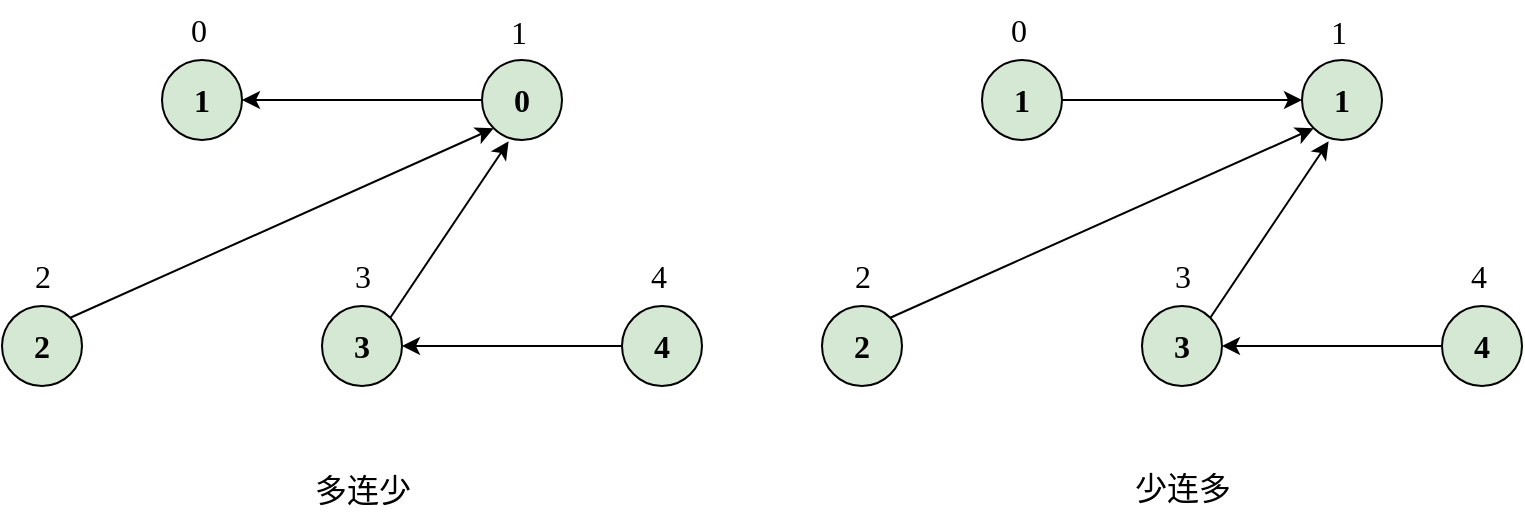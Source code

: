 <mxfile version="21.2.8" type="device">
  <diagram name="Page-1" id="ac0-5Axkzdwwxx8cRdzC">
    <mxGraphModel dx="1538" dy="463" grid="1" gridSize="10" guides="1" tooltips="1" connect="1" arrows="1" fold="1" page="1" pageScale="1" pageWidth="827" pageHeight="1169" math="0" shadow="0">
      <root>
        <mxCell id="0" />
        <mxCell id="1" parent="0" />
        <mxCell id="zn5Z8J5lU8SQC-b0vKBi-1" value="&lt;font face=&quot;Verdana&quot;&gt;&lt;span style=&quot;font-size: 16px;&quot;&gt;&lt;b style=&quot;&quot;&gt;1&lt;/b&gt;&lt;/span&gt;&lt;/font&gt;" style="ellipse;whiteSpace=wrap;html=1;aspect=fixed;fillColor=#d5e8d4;strokeColor=#000000;" parent="1" vertex="1">
          <mxGeometry x="40" y="180" width="40" height="40" as="geometry" />
        </mxCell>
        <mxCell id="bDHwR__0A869CU3IP3uC-1" value="&lt;b&gt;&lt;font style=&quot;font-size: 16px;&quot; face=&quot;Verdana&quot;&gt;1&lt;/font&gt;&lt;/b&gt;" style="ellipse;whiteSpace=wrap;html=1;aspect=fixed;fillColor=#d5e8d4;strokeColor=#000000;" parent="1" vertex="1">
          <mxGeometry x="200" y="180" width="40" height="40" as="geometry" />
        </mxCell>
        <mxCell id="bDHwR__0A869CU3IP3uC-2" value="&lt;b&gt;&lt;font style=&quot;font-size: 16px;&quot; face=&quot;Verdana&quot;&gt;2&lt;/font&gt;&lt;/b&gt;" style="ellipse;whiteSpace=wrap;html=1;aspect=fixed;fillColor=#d5e8d4;strokeColor=#000000;" parent="1" vertex="1">
          <mxGeometry x="-40" y="303" width="40" height="40" as="geometry" />
        </mxCell>
        <mxCell id="bDHwR__0A869CU3IP3uC-3" value="&lt;b&gt;&lt;font style=&quot;font-size: 16px;&quot; face=&quot;Verdana&quot;&gt;3&lt;/font&gt;&lt;/b&gt;" style="ellipse;whiteSpace=wrap;html=1;aspect=fixed;fillColor=#d5e8d4;strokeColor=#000000;" parent="1" vertex="1">
          <mxGeometry x="120" y="303" width="40" height="40" as="geometry" />
        </mxCell>
        <mxCell id="bDHwR__0A869CU3IP3uC-4" value="&lt;b&gt;&lt;font style=&quot;font-size: 16px;&quot; face=&quot;Verdana&quot;&gt;4&lt;/font&gt;&lt;/b&gt;" style="ellipse;whiteSpace=wrap;html=1;aspect=fixed;fillColor=#d5e8d4;strokeColor=#000000;" parent="1" vertex="1">
          <mxGeometry x="270" y="303" width="40" height="40" as="geometry" />
        </mxCell>
        <mxCell id="bDHwR__0A869CU3IP3uC-8" value="&lt;font face=&quot;Verdana&quot; style=&quot;font-size: 16px;&quot;&gt;0&lt;/font&gt;" style="text;html=1;align=center;verticalAlign=middle;resizable=0;points=[];autosize=1;strokeColor=none;fillColor=none;" parent="1" vertex="1">
          <mxGeometry x="43" y="150" width="30" height="30" as="geometry" />
        </mxCell>
        <mxCell id="bDHwR__0A869CU3IP3uC-9" value="&lt;font face=&quot;Verdana&quot; style=&quot;font-size: 16px;&quot;&gt;1&lt;/font&gt;" style="text;html=1;align=center;verticalAlign=middle;resizable=0;points=[];autosize=1;strokeColor=none;fillColor=none;" parent="1" vertex="1">
          <mxGeometry x="203" y="151" width="30" height="30" as="geometry" />
        </mxCell>
        <mxCell id="bDHwR__0A869CU3IP3uC-10" value="&lt;font face=&quot;Verdana&quot; style=&quot;font-size: 16px;&quot;&gt;2&lt;/font&gt;" style="text;html=1;align=center;verticalAlign=middle;resizable=0;points=[];autosize=1;strokeColor=none;fillColor=none;" parent="1" vertex="1">
          <mxGeometry x="-35" y="273" width="30" height="30" as="geometry" />
        </mxCell>
        <mxCell id="bDHwR__0A869CU3IP3uC-11" value="&lt;font face=&quot;Verdana&quot; style=&quot;font-size: 16px;&quot;&gt;3&lt;/font&gt;" style="text;html=1;align=center;verticalAlign=middle;resizable=0;points=[];autosize=1;strokeColor=none;fillColor=none;" parent="1" vertex="1">
          <mxGeometry x="125" y="273" width="30" height="30" as="geometry" />
        </mxCell>
        <mxCell id="bDHwR__0A869CU3IP3uC-12" value="&lt;font face=&quot;Verdana&quot; style=&quot;font-size: 16px;&quot;&gt;4&lt;/font&gt;" style="text;html=1;align=center;verticalAlign=middle;resizable=0;points=[];autosize=1;strokeColor=none;fillColor=none;" parent="1" vertex="1">
          <mxGeometry x="273" y="273" width="30" height="30" as="geometry" />
        </mxCell>
        <mxCell id="UBDp1Sc5ucG-kMtfMw3t-1" value="" style="endArrow=classic;html=1;rounded=0;exitX=1;exitY=0;exitDx=0;exitDy=0;entryX=0;entryY=1;entryDx=0;entryDy=0;" edge="1" parent="1" source="bDHwR__0A869CU3IP3uC-2" target="bDHwR__0A869CU3IP3uC-1">
          <mxGeometry width="50" height="50" relative="1" as="geometry">
            <mxPoint x="200" y="300" as="sourcePoint" />
            <mxPoint x="250" y="250" as="targetPoint" />
          </mxGeometry>
        </mxCell>
        <mxCell id="UBDp1Sc5ucG-kMtfMw3t-2" value="" style="endArrow=classic;html=1;rounded=0;exitX=1;exitY=0;exitDx=0;exitDy=0;entryX=0.333;entryY=1.017;entryDx=0;entryDy=0;entryPerimeter=0;" edge="1" parent="1" source="bDHwR__0A869CU3IP3uC-3" target="bDHwR__0A869CU3IP3uC-1">
          <mxGeometry width="50" height="50" relative="1" as="geometry">
            <mxPoint x="200" y="300" as="sourcePoint" />
            <mxPoint x="250" y="250" as="targetPoint" />
          </mxGeometry>
        </mxCell>
        <mxCell id="UBDp1Sc5ucG-kMtfMw3t-5" value="" style="endArrow=classic;html=1;rounded=0;exitX=1;exitY=0.5;exitDx=0;exitDy=0;entryX=0;entryY=0.5;entryDx=0;entryDy=0;" edge="1" parent="1" source="zn5Z8J5lU8SQC-b0vKBi-1" target="bDHwR__0A869CU3IP3uC-1">
          <mxGeometry width="50" height="50" relative="1" as="geometry">
            <mxPoint x="200" y="300" as="sourcePoint" />
            <mxPoint x="250" y="250" as="targetPoint" />
          </mxGeometry>
        </mxCell>
        <mxCell id="UBDp1Sc5ucG-kMtfMw3t-6" value="&lt;font face=&quot;Verdana&quot;&gt;&lt;span style=&quot;font-size: 16px;&quot;&gt;&lt;b style=&quot;&quot;&gt;1&lt;/b&gt;&lt;/span&gt;&lt;/font&gt;" style="ellipse;whiteSpace=wrap;html=1;aspect=fixed;fillColor=#d5e8d4;strokeColor=#000000;" vertex="1" parent="1">
          <mxGeometry x="-370" y="180" width="40" height="40" as="geometry" />
        </mxCell>
        <mxCell id="UBDp1Sc5ucG-kMtfMw3t-7" value="&lt;b&gt;&lt;font style=&quot;font-size: 16px;&quot; face=&quot;Verdana&quot;&gt;0&lt;/font&gt;&lt;/b&gt;" style="ellipse;whiteSpace=wrap;html=1;aspect=fixed;fillColor=#d5e8d4;strokeColor=#000000;" vertex="1" parent="1">
          <mxGeometry x="-210" y="180" width="40" height="40" as="geometry" />
        </mxCell>
        <mxCell id="UBDp1Sc5ucG-kMtfMw3t-8" value="&lt;b&gt;&lt;font style=&quot;font-size: 16px;&quot; face=&quot;Verdana&quot;&gt;2&lt;/font&gt;&lt;/b&gt;" style="ellipse;whiteSpace=wrap;html=1;aspect=fixed;fillColor=#d5e8d4;strokeColor=#000000;" vertex="1" parent="1">
          <mxGeometry x="-450" y="303" width="40" height="40" as="geometry" />
        </mxCell>
        <mxCell id="UBDp1Sc5ucG-kMtfMw3t-9" value="&lt;b&gt;&lt;font style=&quot;font-size: 16px;&quot; face=&quot;Verdana&quot;&gt;3&lt;/font&gt;&lt;/b&gt;" style="ellipse;whiteSpace=wrap;html=1;aspect=fixed;fillColor=#d5e8d4;strokeColor=#000000;" vertex="1" parent="1">
          <mxGeometry x="-290" y="303" width="40" height="40" as="geometry" />
        </mxCell>
        <mxCell id="UBDp1Sc5ucG-kMtfMw3t-10" value="&lt;b&gt;&lt;font style=&quot;font-size: 16px;&quot; face=&quot;Verdana&quot;&gt;4&lt;/font&gt;&lt;/b&gt;" style="ellipse;whiteSpace=wrap;html=1;aspect=fixed;fillColor=#d5e8d4;strokeColor=#000000;" vertex="1" parent="1">
          <mxGeometry x="-140" y="303" width="40" height="40" as="geometry" />
        </mxCell>
        <mxCell id="UBDp1Sc5ucG-kMtfMw3t-11" value="&lt;font face=&quot;Verdana&quot; style=&quot;font-size: 16px;&quot;&gt;0&lt;/font&gt;" style="text;html=1;align=center;verticalAlign=middle;resizable=0;points=[];autosize=1;strokeColor=none;fillColor=none;" vertex="1" parent="1">
          <mxGeometry x="-367" y="150" width="30" height="30" as="geometry" />
        </mxCell>
        <mxCell id="UBDp1Sc5ucG-kMtfMw3t-12" value="&lt;font face=&quot;Verdana&quot; style=&quot;font-size: 16px;&quot;&gt;1&lt;/font&gt;" style="text;html=1;align=center;verticalAlign=middle;resizable=0;points=[];autosize=1;strokeColor=none;fillColor=none;" vertex="1" parent="1">
          <mxGeometry x="-207" y="151" width="30" height="30" as="geometry" />
        </mxCell>
        <mxCell id="UBDp1Sc5ucG-kMtfMw3t-13" value="&lt;font face=&quot;Verdana&quot; style=&quot;font-size: 16px;&quot;&gt;2&lt;/font&gt;" style="text;html=1;align=center;verticalAlign=middle;resizable=0;points=[];autosize=1;strokeColor=none;fillColor=none;" vertex="1" parent="1">
          <mxGeometry x="-445" y="273" width="30" height="30" as="geometry" />
        </mxCell>
        <mxCell id="UBDp1Sc5ucG-kMtfMw3t-14" value="&lt;font face=&quot;Verdana&quot; style=&quot;font-size: 16px;&quot;&gt;3&lt;/font&gt;" style="text;html=1;align=center;verticalAlign=middle;resizable=0;points=[];autosize=1;strokeColor=none;fillColor=none;" vertex="1" parent="1">
          <mxGeometry x="-285" y="273" width="30" height="30" as="geometry" />
        </mxCell>
        <mxCell id="UBDp1Sc5ucG-kMtfMw3t-15" value="&lt;font face=&quot;Verdana&quot; style=&quot;font-size: 16px;&quot;&gt;4&lt;/font&gt;" style="text;html=1;align=center;verticalAlign=middle;resizable=0;points=[];autosize=1;strokeColor=none;fillColor=none;" vertex="1" parent="1">
          <mxGeometry x="-137" y="273" width="30" height="30" as="geometry" />
        </mxCell>
        <mxCell id="UBDp1Sc5ucG-kMtfMw3t-16" value="" style="endArrow=classic;html=1;rounded=0;exitX=1;exitY=0;exitDx=0;exitDy=0;entryX=0;entryY=1;entryDx=0;entryDy=0;" edge="1" parent="1" source="UBDp1Sc5ucG-kMtfMw3t-8" target="UBDp1Sc5ucG-kMtfMw3t-7">
          <mxGeometry width="50" height="50" relative="1" as="geometry">
            <mxPoint x="-210" y="300" as="sourcePoint" />
            <mxPoint x="-160" y="250" as="targetPoint" />
          </mxGeometry>
        </mxCell>
        <mxCell id="UBDp1Sc5ucG-kMtfMw3t-17" value="" style="endArrow=classic;html=1;rounded=0;exitX=1;exitY=0;exitDx=0;exitDy=0;entryX=0.333;entryY=1.017;entryDx=0;entryDy=0;entryPerimeter=0;" edge="1" parent="1" source="UBDp1Sc5ucG-kMtfMw3t-9" target="UBDp1Sc5ucG-kMtfMw3t-7">
          <mxGeometry width="50" height="50" relative="1" as="geometry">
            <mxPoint x="-210" y="300" as="sourcePoint" />
            <mxPoint x="-160" y="250" as="targetPoint" />
          </mxGeometry>
        </mxCell>
        <mxCell id="UBDp1Sc5ucG-kMtfMw3t-20" value="" style="endArrow=classic;html=1;rounded=0;exitX=0;exitY=0.5;exitDx=0;exitDy=0;entryX=1;entryY=0.5;entryDx=0;entryDy=0;" edge="1" parent="1" source="UBDp1Sc5ucG-kMtfMw3t-10" target="UBDp1Sc5ucG-kMtfMw3t-9">
          <mxGeometry width="50" height="50" relative="1" as="geometry">
            <mxPoint x="-110" y="300" as="sourcePoint" />
            <mxPoint x="-60" y="250" as="targetPoint" />
          </mxGeometry>
        </mxCell>
        <mxCell id="UBDp1Sc5ucG-kMtfMw3t-21" value="" style="endArrow=classic;html=1;rounded=0;exitX=0;exitY=0.5;exitDx=0;exitDy=0;entryX=1;entryY=0.5;entryDx=0;entryDy=0;" edge="1" parent="1" source="bDHwR__0A869CU3IP3uC-4" target="bDHwR__0A869CU3IP3uC-3">
          <mxGeometry width="50" height="50" relative="1" as="geometry">
            <mxPoint x="110" y="280" as="sourcePoint" />
            <mxPoint x="160" y="230" as="targetPoint" />
          </mxGeometry>
        </mxCell>
        <mxCell id="UBDp1Sc5ucG-kMtfMw3t-22" value="" style="endArrow=classic;html=1;rounded=0;exitX=0;exitY=0.5;exitDx=0;exitDy=0;entryX=1;entryY=0.5;entryDx=0;entryDy=0;" edge="1" parent="1" source="UBDp1Sc5ucG-kMtfMw3t-7" target="UBDp1Sc5ucG-kMtfMw3t-6">
          <mxGeometry width="50" height="50" relative="1" as="geometry">
            <mxPoint x="-120" y="250" as="sourcePoint" />
            <mxPoint x="-70" y="200" as="targetPoint" />
          </mxGeometry>
        </mxCell>
        <mxCell id="UBDp1Sc5ucG-kMtfMw3t-23" value="&lt;font style=&quot;font-size: 16px;&quot;&gt;多连少&lt;/font&gt;" style="text;html=1;align=center;verticalAlign=middle;resizable=0;points=[];autosize=1;strokeColor=none;fillColor=none;" vertex="1" parent="1">
          <mxGeometry x="-305" y="380" width="70" height="30" as="geometry" />
        </mxCell>
        <mxCell id="UBDp1Sc5ucG-kMtfMw3t-24" value="&lt;font style=&quot;font-size: 16px;&quot;&gt;少连多&lt;/font&gt;" style="text;html=1;align=center;verticalAlign=middle;resizable=0;points=[];autosize=1;strokeColor=none;fillColor=none;" vertex="1" parent="1">
          <mxGeometry x="105" y="379" width="70" height="30" as="geometry" />
        </mxCell>
      </root>
    </mxGraphModel>
  </diagram>
</mxfile>
